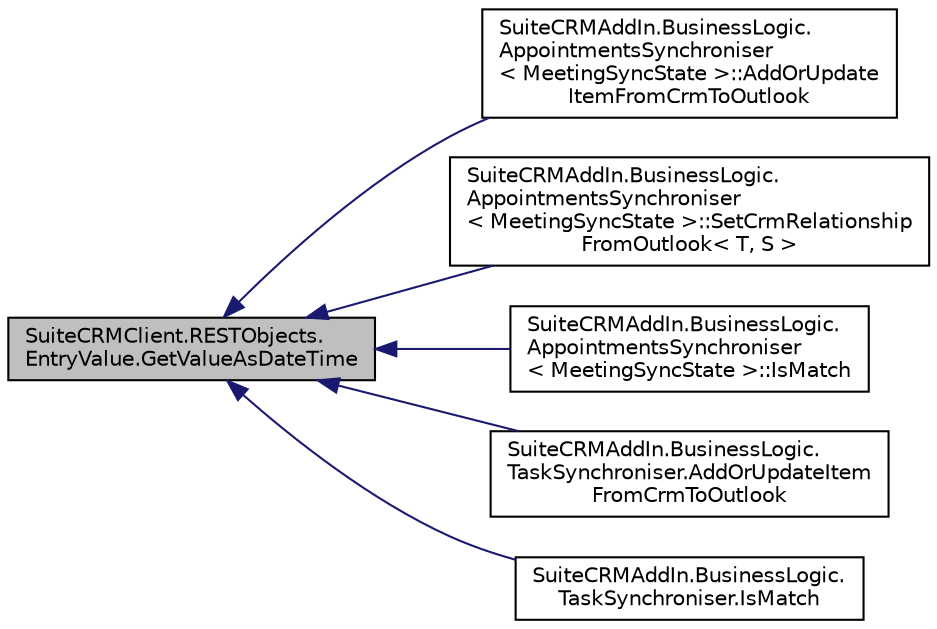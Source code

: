 digraph "SuiteCRMClient.RESTObjects.EntryValue.GetValueAsDateTime"
{
  edge [fontname="Helvetica",fontsize="10",labelfontname="Helvetica",labelfontsize="10"];
  node [fontname="Helvetica",fontsize="10",shape=record];
  rankdir="LR";
  Node42 [label="SuiteCRMClient.RESTObjects.\lEntryValue.GetValueAsDateTime",height=0.2,width=0.4,color="black", fillcolor="grey75", style="filled", fontcolor="black"];
  Node42 -> Node43 [dir="back",color="midnightblue",fontsize="10",style="solid",fontname="Helvetica"];
  Node43 [label="SuiteCRMAddIn.BusinessLogic.\lAppointmentsSynchroniser\l\< MeetingSyncState \>::AddOrUpdate\lItemFromCrmToOutlook",height=0.2,width=0.4,color="black", fillcolor="white", style="filled",URL="$class_suite_c_r_m_add_in_1_1_business_logic_1_1_appointments_synchroniser.html#a925000ba57c20ec2f0c4d87a5c8504bb",tooltip="Update a single appointment in the specified Outlook folder with changes from CRM, but only if its start date is fewer than five days in the past. "];
  Node42 -> Node44 [dir="back",color="midnightblue",fontsize="10",style="solid",fontname="Helvetica"];
  Node44 [label="SuiteCRMAddIn.BusinessLogic.\lAppointmentsSynchroniser\l\< MeetingSyncState \>::SetCrmRelationship\lFromOutlook\< T, S \>",height=0.2,width=0.4,color="black", fillcolor="white", style="filled",URL="$class_suite_c_r_m_add_in_1_1_business_logic_1_1_appointments_synchroniser.html#a40629a2c0689810e7ad1eeee2032f8bd",tooltip="Sets up a CRM relationship to mimic an Outlook relationship "];
  Node42 -> Node45 [dir="back",color="midnightblue",fontsize="10",style="solid",fontname="Helvetica"];
  Node45 [label="SuiteCRMAddIn.BusinessLogic.\lAppointmentsSynchroniser\l\< MeetingSyncState \>::IsMatch",height=0.2,width=0.4,color="black", fillcolor="white", style="filled",URL="$class_suite_c_r_m_add_in_1_1_business_logic_1_1_appointments_synchroniser.html#a5f0a46a834e3d2ca854dcc42265ce4ee"];
  Node42 -> Node46 [dir="back",color="midnightblue",fontsize="10",style="solid",fontname="Helvetica"];
  Node46 [label="SuiteCRMAddIn.BusinessLogic.\lTaskSynchroniser.AddOrUpdateItem\lFromCrmToOutlook",height=0.2,width=0.4,color="black", fillcolor="white", style="filled",URL="$class_suite_c_r_m_add_in_1_1_business_logic_1_1_task_synchroniser.html#a8ae42d8d20a62682fcb3f280f7ec60cb"];
  Node42 -> Node47 [dir="back",color="midnightblue",fontsize="10",style="solid",fontname="Helvetica"];
  Node47 [label="SuiteCRMAddIn.BusinessLogic.\lTaskSynchroniser.IsMatch",height=0.2,width=0.4,color="black", fillcolor="white", style="filled",URL="$class_suite_c_r_m_add_in_1_1_business_logic_1_1_task_synchroniser.html#a55c3dbc410a92d69d9a7e76c7bfeeb8e"];
}

